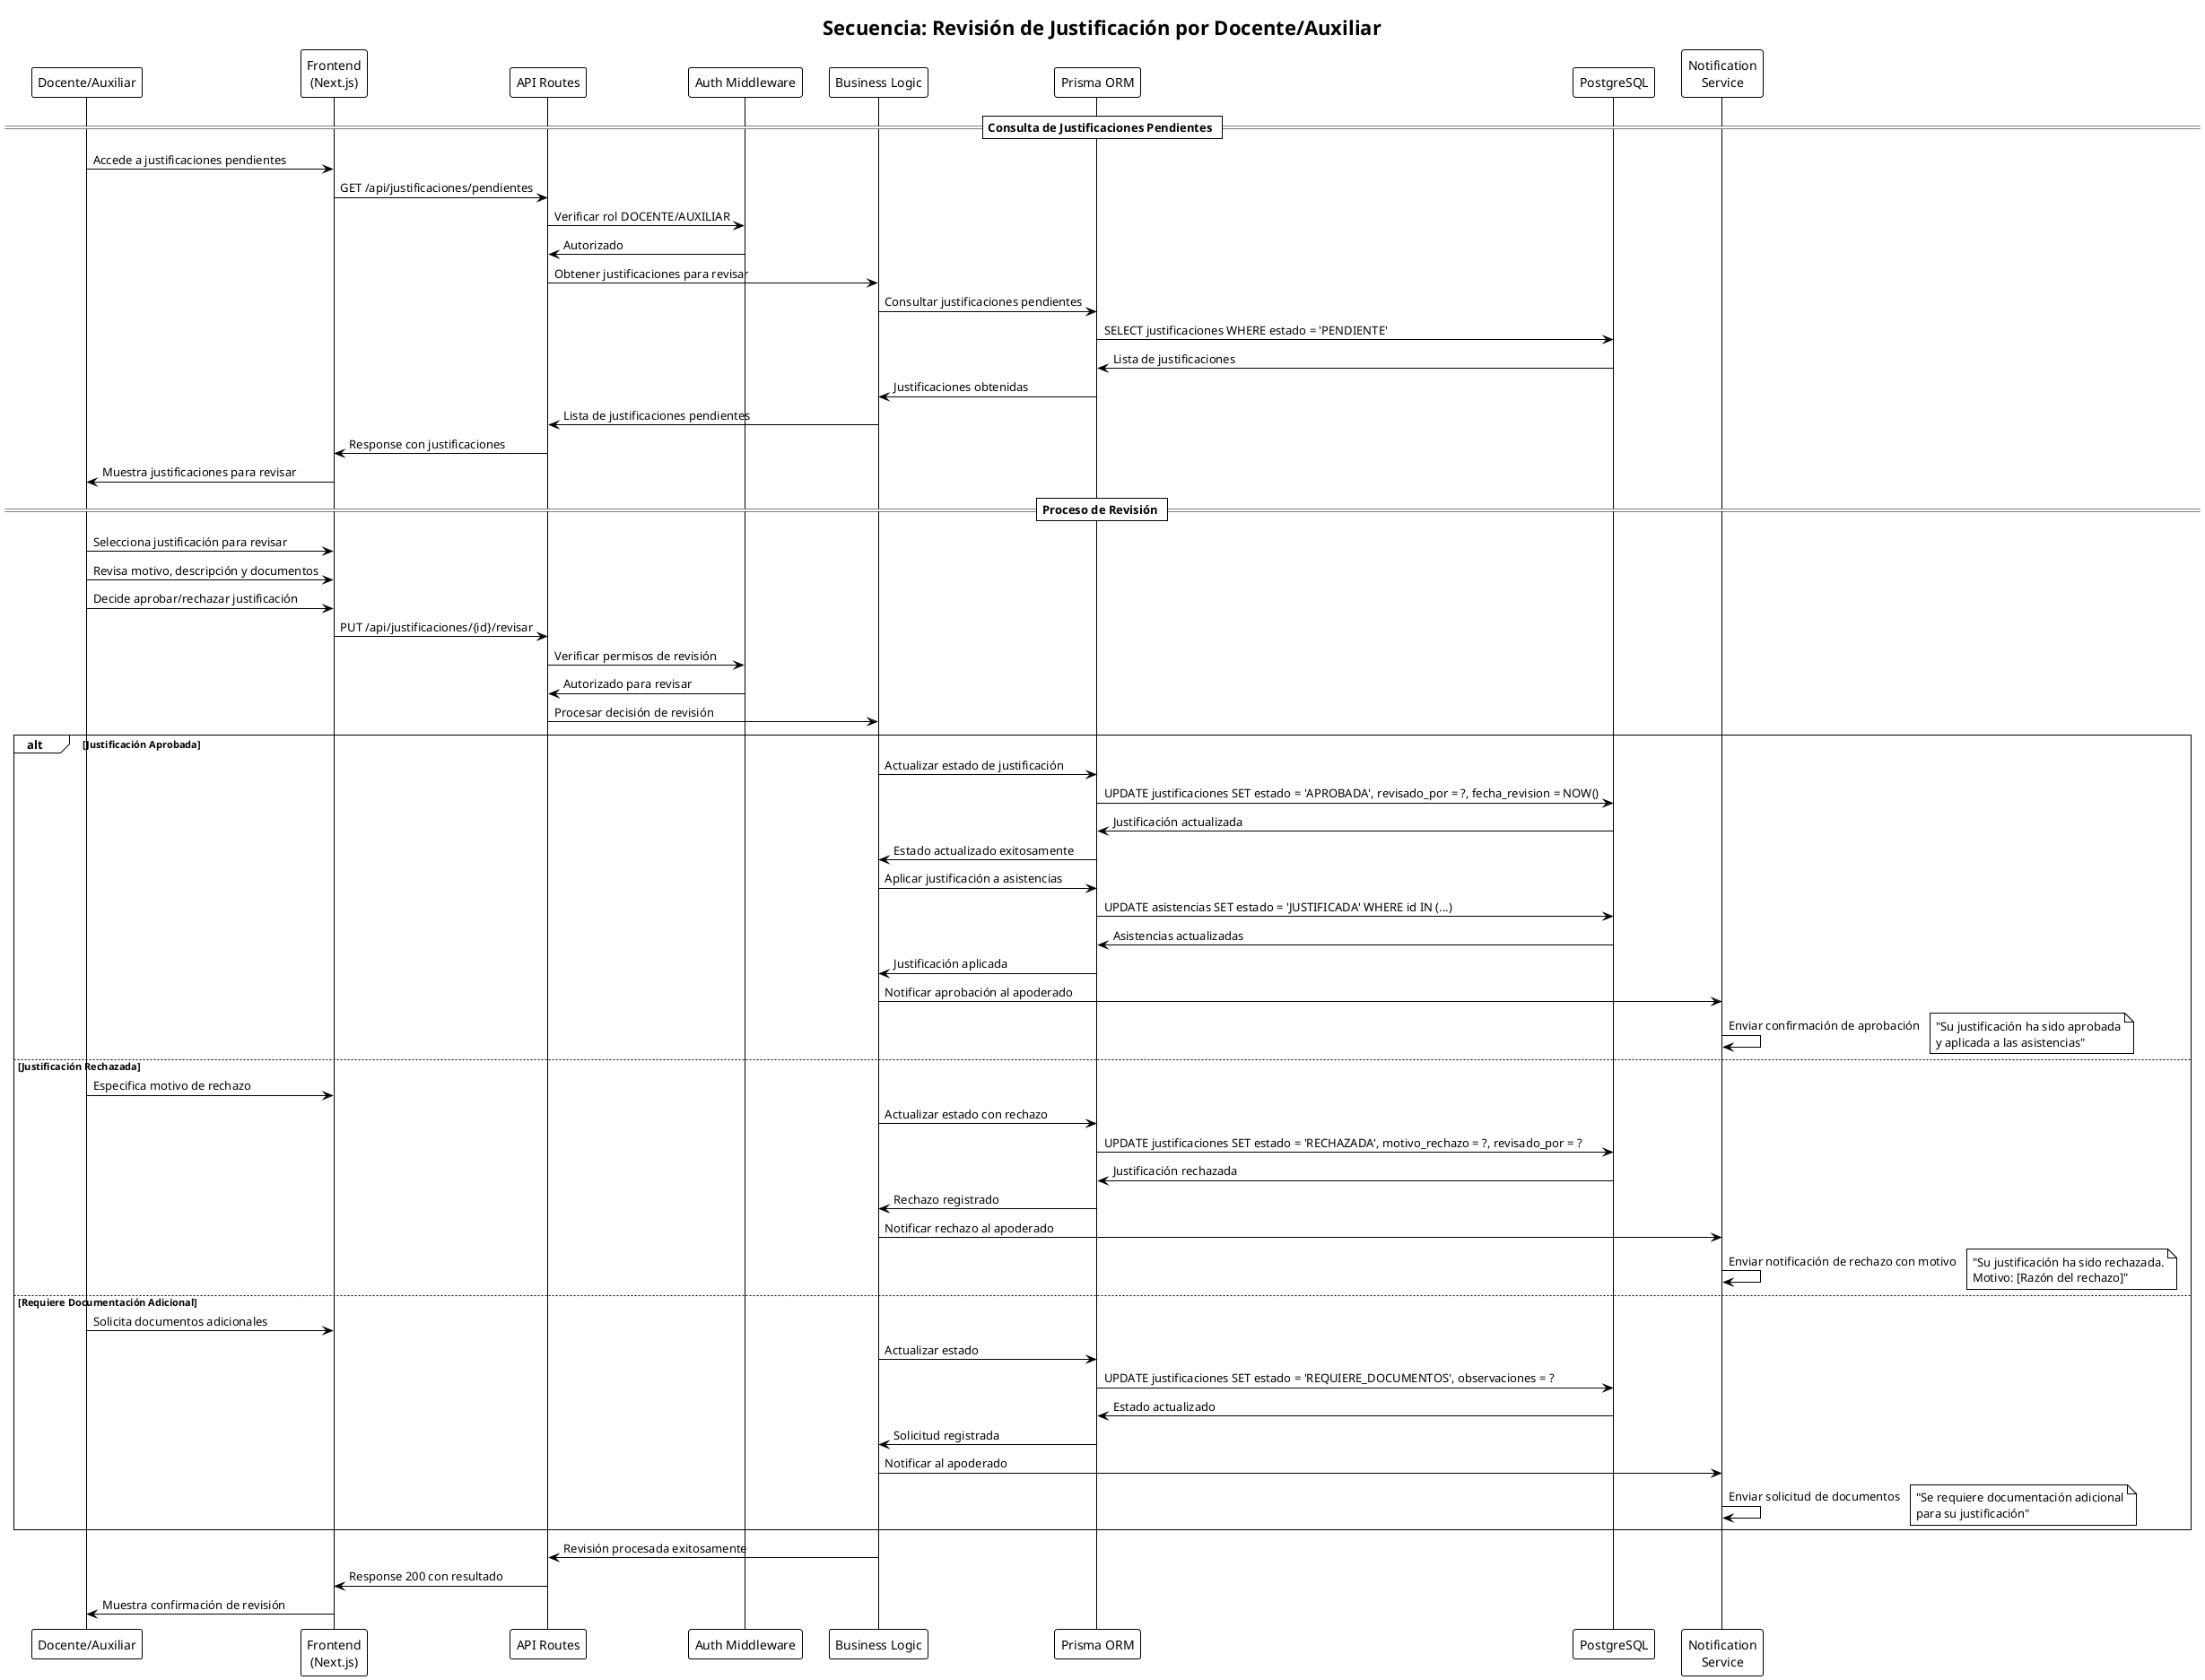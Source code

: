 @startuml
!theme plain
title Secuencia: Revisión de Justificación por Docente/Auxiliar

participant "Docente/Auxiliar" as DA
participant "Frontend\n(Next.js)" as F
participant "API Routes" as API
participant "Auth Middleware" as Auth
participant "Business Logic" as BL
participant "Prisma ORM" as P
participant "PostgreSQL" as DB
participant "Notification\nService" as NS

== Consulta de Justificaciones Pendientes ==

DA -> F: Accede a justificaciones pendientes
F -> API: GET /api/justificaciones/pendientes
API -> Auth: Verificar rol DOCENTE/AUXILIAR
Auth -> API: Autorizado
API -> BL: Obtener justificaciones para revisar
BL -> P: Consultar justificaciones pendientes
P -> DB: SELECT justificaciones WHERE estado = 'PENDIENTE'
DB -> P: Lista de justificaciones
P -> BL: Justificaciones obtenidas
BL -> API: Lista de justificaciones pendientes
API -> F: Response con justificaciones
F -> DA: Muestra justificaciones para revisar

== Proceso de Revisión ==

DA -> F: Selecciona justificación para revisar
DA -> F: Revisa motivo, descripción y documentos
DA -> F: Decide aprobar/rechazar justificación
F -> API: PUT /api/justificaciones/{id}/revisar
API -> Auth: Verificar permisos de revisión
Auth -> API: Autorizado para revisar
API -> BL: Procesar decisión de revisión

alt Justificación Aprobada
    BL -> P: Actualizar estado de justificación
    P -> DB: UPDATE justificaciones SET estado = 'APROBADA', revisado_por = ?, fecha_revision = NOW()
    DB -> P: Justificación actualizada
    P -> BL: Estado actualizado exitosamente
    BL -> P: Aplicar justificación a asistencias
    P -> DB: UPDATE asistencias SET estado = 'JUSTIFICADA' WHERE id IN (...)
    DB -> P: Asistencias actualizadas
    P -> BL: Justificación aplicada
    BL -> NS: Notificar aprobación al apoderado
    NS -> NS: Enviar confirmación de aprobación
    note right: "Su justificación ha sido aprobada\ny aplicada a las asistencias"
else Justificación Rechazada
    DA -> F: Especifica motivo de rechazo
    BL -> P: Actualizar estado con rechazo
    P -> DB: UPDATE justificaciones SET estado = 'RECHAZADA', motivo_rechazo = ?, revisado_por = ?
    DB -> P: Justificación rechazada
    P -> BL: Rechazo registrado
    BL -> NS: Notificar rechazo al apoderado
    NS -> NS: Enviar notificación de rechazo con motivo
    note right: "Su justificación ha sido rechazada.\nMotivo: [Razón del rechazo]"
else Requiere Documentación Adicional
    DA -> F: Solicita documentos adicionales
    BL -> P: Actualizar estado
    P -> DB: UPDATE justificaciones SET estado = 'REQUIERE_DOCUMENTOS', observaciones = ?
    DB -> P: Estado actualizado
    P -> BL: Solicitud registrada
    BL -> NS: Notificar al apoderado
    NS -> NS: Enviar solicitud de documentos
    note right: "Se requiere documentación adicional\npara su justificación"
end

BL -> API: Revisión procesada exitosamente
API -> F: Response 200 con resultado
F -> DA: Muestra confirmación de revisión

@enduml
